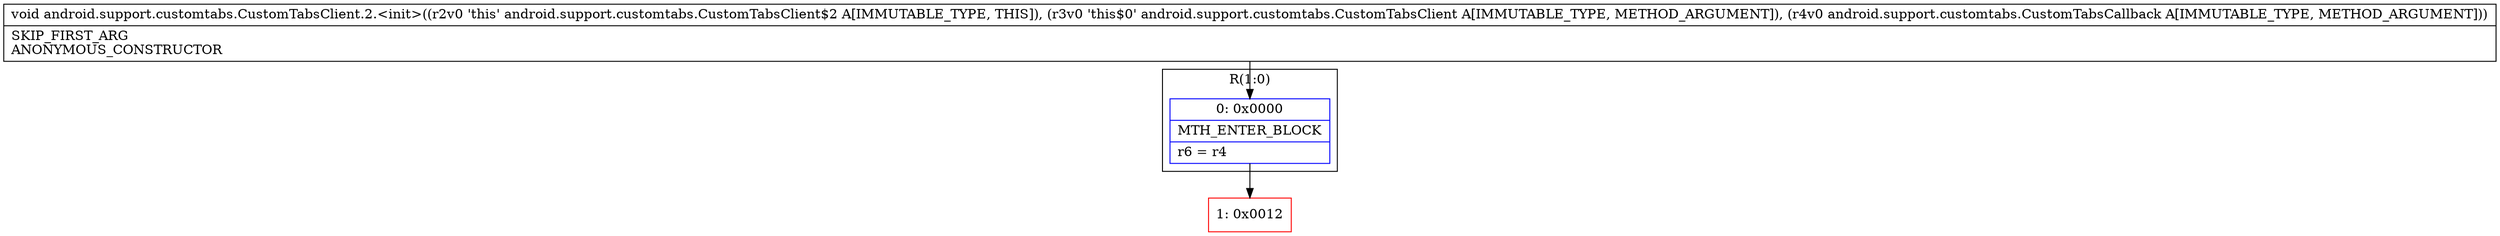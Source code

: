 digraph "CFG forandroid.support.customtabs.CustomTabsClient.2.\<init\>(Landroid\/support\/customtabs\/CustomTabsClient;Landroid\/support\/customtabs\/CustomTabsCallback;)V" {
subgraph cluster_Region_1524817732 {
label = "R(1:0)";
node [shape=record,color=blue];
Node_0 [shape=record,label="{0\:\ 0x0000|MTH_ENTER_BLOCK\l|r6 = r4\l}"];
}
Node_1 [shape=record,color=red,label="{1\:\ 0x0012}"];
MethodNode[shape=record,label="{void android.support.customtabs.CustomTabsClient.2.\<init\>((r2v0 'this' android.support.customtabs.CustomTabsClient$2 A[IMMUTABLE_TYPE, THIS]), (r3v0 'this$0' android.support.customtabs.CustomTabsClient A[IMMUTABLE_TYPE, METHOD_ARGUMENT]), (r4v0 android.support.customtabs.CustomTabsCallback A[IMMUTABLE_TYPE, METHOD_ARGUMENT]))  | SKIP_FIRST_ARG\lANONYMOUS_CONSTRUCTOR\l}"];
MethodNode -> Node_0;
Node_0 -> Node_1;
}

